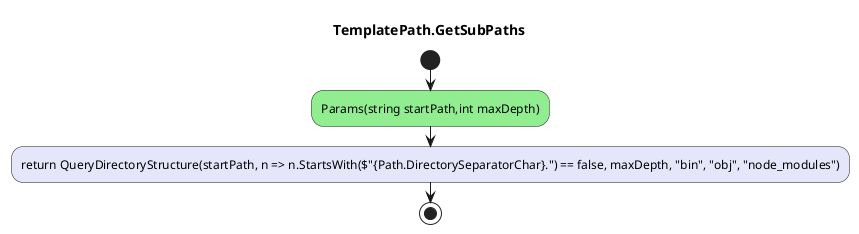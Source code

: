 @startuml TemplatePath.GetSubPaths
title TemplatePath.GetSubPaths
start
#LightGreen:Params(string startPath,int maxDepth);
#Lavender:return QueryDirectoryStructure(startPath, n => n.StartsWith($"{Path.DirectorySeparatorChar}.") == false, maxDepth, "bin", "obj", "node_modules");
stop
@enduml
